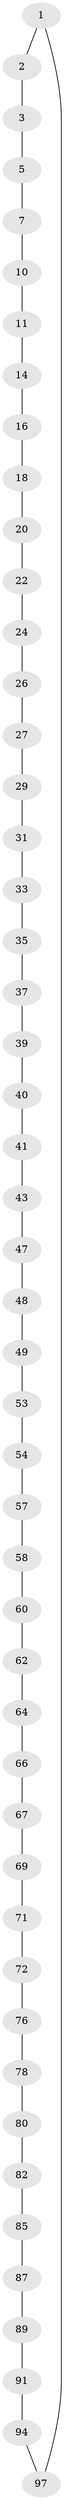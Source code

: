 // original degree distribution, {2: 1.0}
// Generated by graph-tools (version 1.1) at 2025/20/03/04/25 18:20:01]
// undirected, 49 vertices, 49 edges
graph export_dot {
graph [start="1"]
  node [color=gray90,style=filled];
  1;
  2;
  3 [super="+4"];
  5 [super="+6"];
  7 [super="+8"];
  10;
  11 [super="+12"];
  14 [super="+15"];
  16 [super="+17"];
  18 [super="+19"];
  20 [super="+21"];
  22 [super="+23"];
  24 [super="+25"];
  26;
  27 [super="+28"];
  29 [super="+30"];
  31 [super="+32"];
  33 [super="+34"];
  35 [super="+36"];
  37 [super="+38"];
  39;
  40;
  41 [super="+42"];
  43 [super="+44"];
  47;
  48;
  49 [super="+50"];
  53;
  54 [super="+55"];
  57;
  58 [super="+59"];
  60 [super="+61"];
  62 [super="+63"];
  64 [super="+65"];
  66;
  67 [super="+68"];
  69 [super="+70"];
  71;
  72 [super="+73"];
  76 [super="+77"];
  78 [super="+79"];
  80 [super="+81"];
  82 [super="+83"];
  85 [super="+86"];
  87 [super="+88"];
  89 [super="+90"];
  91 [super="+92"];
  94 [super="+95"];
  97 [super="+98"];
  1 -- 2;
  1 -- 97;
  2 -- 3;
  3 -- 5;
  5 -- 7;
  7 -- 10;
  10 -- 11;
  11 -- 14;
  14 -- 16;
  16 -- 18;
  18 -- 20;
  20 -- 22;
  22 -- 24;
  24 -- 26;
  26 -- 27;
  27 -- 29;
  29 -- 31;
  31 -- 33;
  33 -- 35;
  35 -- 37;
  37 -- 39;
  39 -- 40;
  40 -- 41;
  41 -- 43;
  43 -- 47;
  47 -- 48;
  48 -- 49;
  49 -- 53;
  53 -- 54;
  54 -- 57;
  57 -- 58;
  58 -- 60;
  60 -- 62;
  62 -- 64;
  64 -- 66;
  66 -- 67;
  67 -- 69;
  69 -- 71;
  71 -- 72;
  72 -- 76;
  76 -- 78;
  78 -- 80;
  80 -- 82;
  82 -- 85;
  85 -- 87;
  87 -- 89;
  89 -- 91;
  91 -- 94;
  94 -- 97;
}
